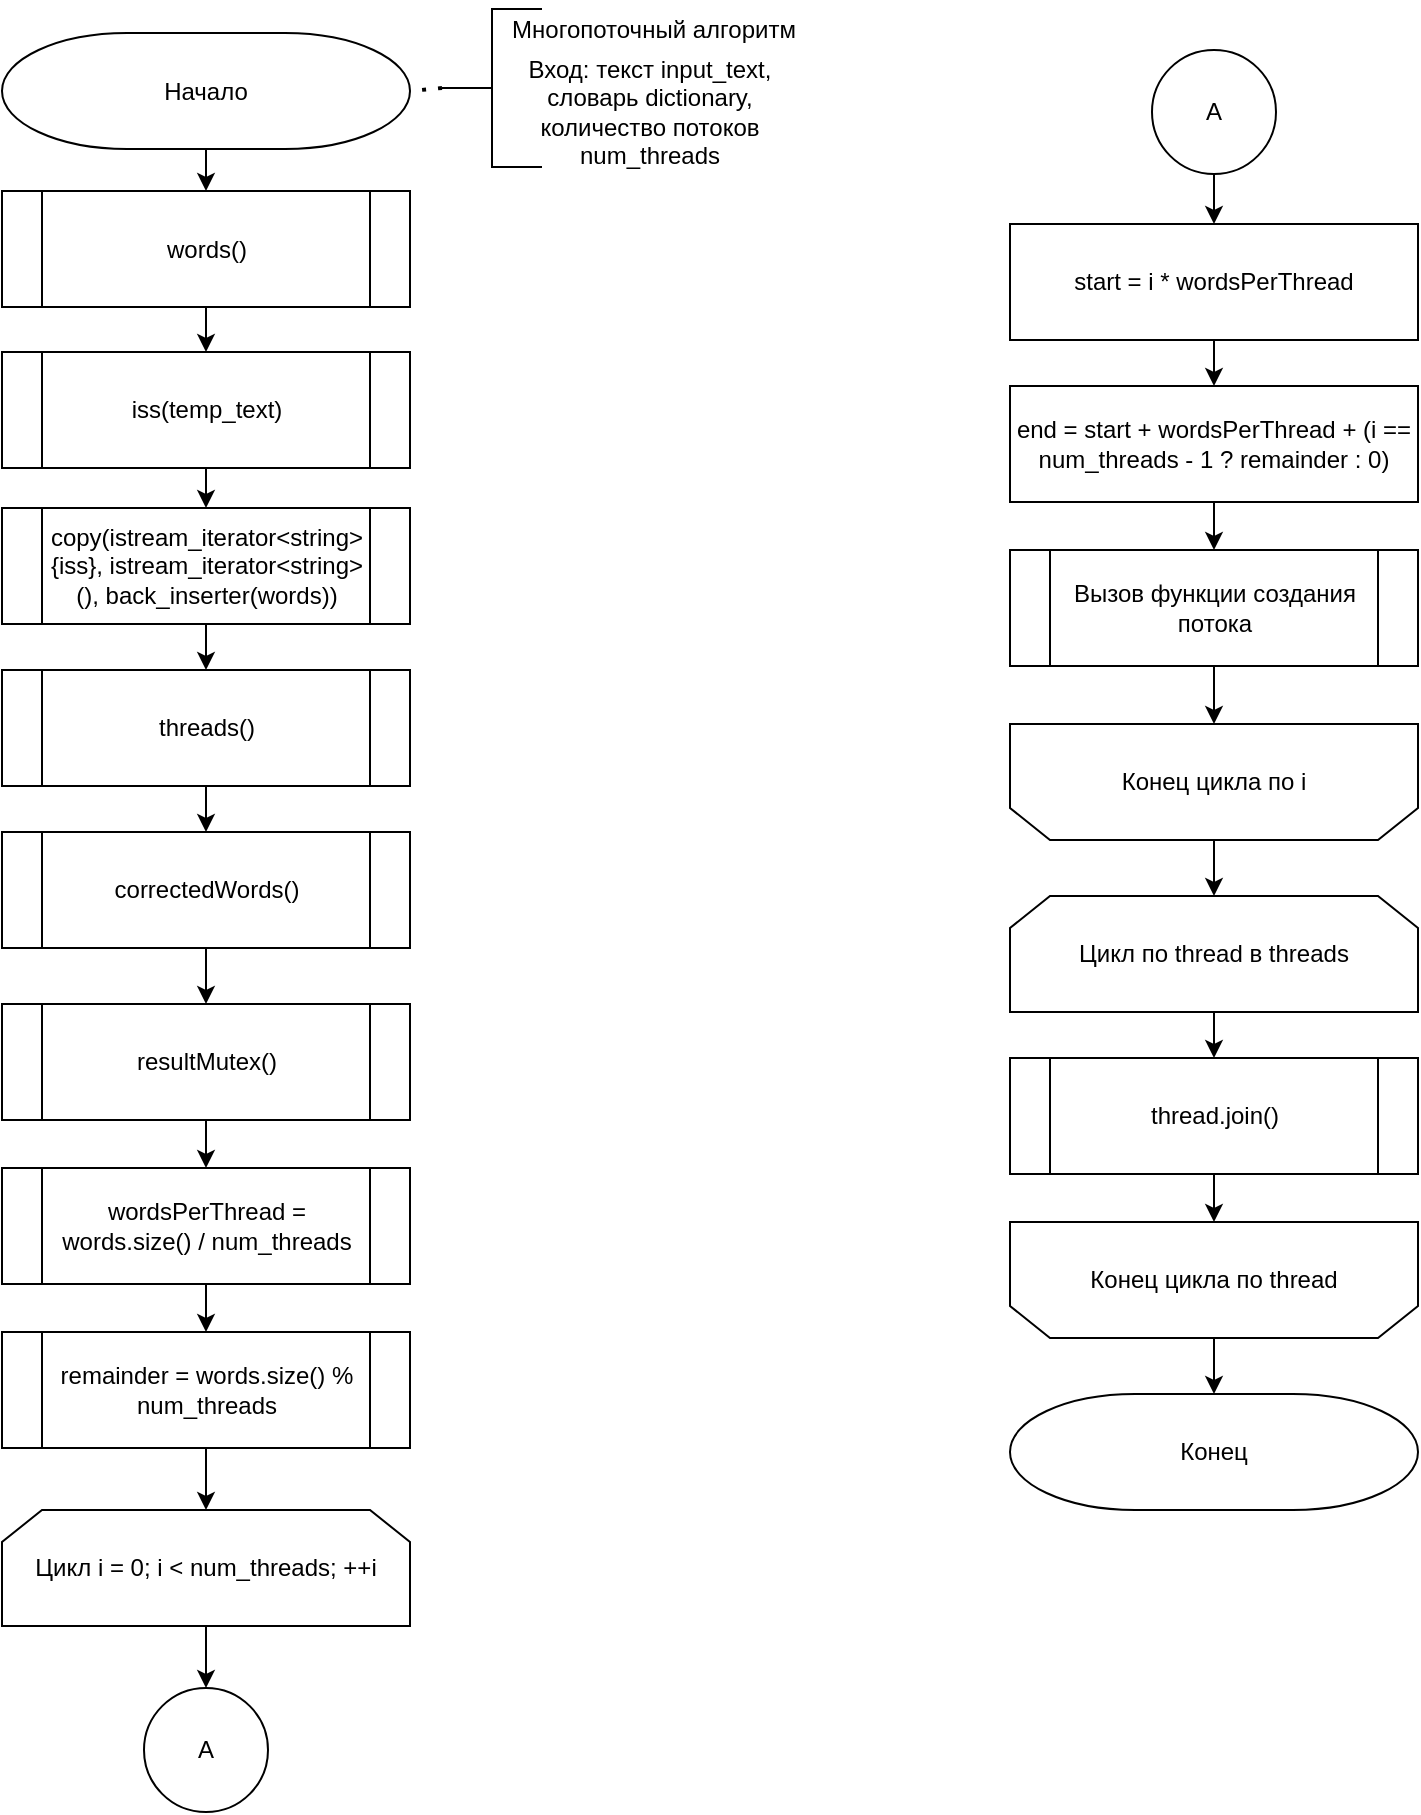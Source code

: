 <mxfile version="23.0.2" type="device">
  <diagram name="Page-1" id="fqch6oJwhl9PM7OAROhY">
    <mxGraphModel dx="941" dy="644" grid="0" gridSize="10" guides="1" tooltips="1" connect="1" arrows="1" fold="1" page="0" pageScale="1" pageWidth="850" pageHeight="1100" math="0" shadow="0">
      <root>
        <mxCell id="0" />
        <mxCell id="1" parent="0" />
        <mxCell id="r5HOf4FEbj8JBBD3qUiD-1" value="Начало" style="strokeWidth=1;html=1;shape=mxgraph.flowchart.terminator;whiteSpace=wrap;rotation=0;" vertex="1" parent="1">
          <mxGeometry x="116" y="31.5" width="204" height="58" as="geometry" />
        </mxCell>
        <mxCell id="r5HOf4FEbj8JBBD3qUiD-2" value="Конец" style="strokeWidth=1;html=1;shape=mxgraph.flowchart.terminator;whiteSpace=wrap;rotation=0;" vertex="1" parent="1">
          <mxGeometry x="620" y="712" width="204" height="58" as="geometry" />
        </mxCell>
        <mxCell id="r5HOf4FEbj8JBBD3qUiD-4" value="" style="strokeWidth=1;html=1;shape=mxgraph.flowchart.annotation_2;align=left;labelPosition=right;pointerEvents=1;" vertex="1" parent="1">
          <mxGeometry x="336" y="19.5" width="50" height="79" as="geometry" />
        </mxCell>
        <mxCell id="r5HOf4FEbj8JBBD3qUiD-5" value="Вызов функции создания потока" style="shape=process;whiteSpace=wrap;html=1;backgroundOutline=1;rotation=0;" vertex="1" parent="1">
          <mxGeometry x="620" y="290" width="204" height="58" as="geometry" />
        </mxCell>
        <mxCell id="r5HOf4FEbj8JBBD3qUiD-6" value="" style="endArrow=none;dashed=1;html=1;dashPattern=1 3;strokeWidth=2;rounded=0;entryX=1;entryY=0.5;entryDx=0;entryDy=0;entryPerimeter=0;exitX=0;exitY=0.5;exitDx=0;exitDy=0;exitPerimeter=0;" edge="1" parent="1" source="r5HOf4FEbj8JBBD3qUiD-4" target="r5HOf4FEbj8JBBD3qUiD-1">
          <mxGeometry width="50" height="50" relative="1" as="geometry">
            <mxPoint x="399" y="358" as="sourcePoint" />
            <mxPoint x="449" y="308" as="targetPoint" />
          </mxGeometry>
        </mxCell>
        <mxCell id="r5HOf4FEbj8JBBD3qUiD-7" value="Многопоточный алгоритм" style="text;html=1;strokeColor=none;fillColor=none;align=center;verticalAlign=middle;whiteSpace=wrap;rounded=0;" vertex="1" parent="1">
          <mxGeometry x="364" y="15" width="155.5" height="30" as="geometry" />
        </mxCell>
        <mxCell id="r5HOf4FEbj8JBBD3qUiD-8" value="Вход: текст input_text, словарь dictionary, количество потоков num_threads" style="text;html=1;strokeColor=none;fillColor=none;align=center;verticalAlign=middle;whiteSpace=wrap;rounded=0;" vertex="1" parent="1">
          <mxGeometry x="374" y="56" width="132" height="30" as="geometry" />
        </mxCell>
        <mxCell id="r5HOf4FEbj8JBBD3qUiD-11" value="Цикл i = 0; i &amp;lt; num_threads; ++i" style="shape=loopLimit;whiteSpace=wrap;html=1;rotation=0;" vertex="1" parent="1">
          <mxGeometry x="116" y="770" width="204" height="58" as="geometry" />
        </mxCell>
        <mxCell id="r5HOf4FEbj8JBBD3qUiD-12" value="Конец цикла по i" style="shape=loopLimit;whiteSpace=wrap;html=1;rotation=0;direction=west;" vertex="1" parent="1">
          <mxGeometry x="620" y="377" width="204" height="58" as="geometry" />
        </mxCell>
        <mxCell id="r5HOf4FEbj8JBBD3qUiD-18" value="end = start + wordsPerThread + (i == num_threads - 1 ? remainder : 0)" style="rounded=0;whiteSpace=wrap;html=1;rotation=0;" vertex="1" parent="1">
          <mxGeometry x="620" y="208" width="204" height="58" as="geometry" />
        </mxCell>
        <mxCell id="r5HOf4FEbj8JBBD3qUiD-19" value="start = i * wordsPerThread" style="rounded=0;whiteSpace=wrap;html=1;rotation=0;" vertex="1" parent="1">
          <mxGeometry x="620" y="127" width="204" height="58" as="geometry" />
        </mxCell>
        <mxCell id="r5HOf4FEbj8JBBD3qUiD-25" value="" style="endArrow=classic;html=1;rounded=0;entryX=0.5;entryY=0;entryDx=0;entryDy=0;exitX=0.5;exitY=1;exitDx=0;exitDy=0;exitPerimeter=0;" edge="1" parent="1" source="r5HOf4FEbj8JBBD3qUiD-1" target="r5HOf4FEbj8JBBD3qUiD-49">
          <mxGeometry width="50" height="50" relative="1" as="geometry">
            <mxPoint x="399" y="287" as="sourcePoint" />
            <mxPoint x="218" y="113" as="targetPoint" />
          </mxGeometry>
        </mxCell>
        <mxCell id="r5HOf4FEbj8JBBD3qUiD-28" value="" style="endArrow=classic;html=1;rounded=0;entryX=0.5;entryY=0;entryDx=0;entryDy=0;exitX=0.5;exitY=1;exitDx=0;exitDy=0;" edge="1" parent="1" source="r5HOf4FEbj8JBBD3qUiD-62" target="r5HOf4FEbj8JBBD3qUiD-11">
          <mxGeometry width="50" height="50" relative="1" as="geometry">
            <mxPoint x="20" y="563" as="sourcePoint" />
            <mxPoint x="251" y="523" as="targetPoint" />
          </mxGeometry>
        </mxCell>
        <mxCell id="r5HOf4FEbj8JBBD3qUiD-35" value="" style="endArrow=classic;html=1;rounded=0;entryX=0.5;entryY=0;entryDx=0;entryDy=0;exitX=0.5;exitY=1;exitDx=0;exitDy=0;" edge="1" parent="1" target="r5HOf4FEbj8JBBD3qUiD-19">
          <mxGeometry width="50" height="50" relative="1" as="geometry">
            <mxPoint x="722" y="102" as="sourcePoint" />
            <mxPoint x="953" y="11" as="targetPoint" />
          </mxGeometry>
        </mxCell>
        <mxCell id="r5HOf4FEbj8JBBD3qUiD-36" value="" style="endArrow=classic;html=1;rounded=0;entryX=0.5;entryY=0;entryDx=0;entryDy=0;exitX=0.5;exitY=1;exitDx=0;exitDy=0;" edge="1" parent="1" source="r5HOf4FEbj8JBBD3qUiD-19" target="r5HOf4FEbj8JBBD3qUiD-18">
          <mxGeometry width="50" height="50" relative="1" as="geometry">
            <mxPoint x="851" y="245" as="sourcePoint" />
            <mxPoint x="901" y="195" as="targetPoint" />
          </mxGeometry>
        </mxCell>
        <mxCell id="r5HOf4FEbj8JBBD3qUiD-37" value="" style="endArrow=classic;html=1;rounded=0;entryX=0.5;entryY=0;entryDx=0;entryDy=0;exitX=0.5;exitY=1;exitDx=0;exitDy=0;" edge="1" parent="1" source="r5HOf4FEbj8JBBD3qUiD-18" target="r5HOf4FEbj8JBBD3qUiD-5">
          <mxGeometry width="50" height="50" relative="1" as="geometry">
            <mxPoint x="851" y="245" as="sourcePoint" />
            <mxPoint x="722" y="297" as="targetPoint" />
          </mxGeometry>
        </mxCell>
        <mxCell id="r5HOf4FEbj8JBBD3qUiD-43" value="" style="endArrow=classic;html=1;rounded=0;entryX=0.5;entryY=0;entryDx=0;entryDy=0;exitX=0.5;exitY=0;exitDx=0;exitDy=0;" edge="1" parent="1" source="r5HOf4FEbj8JBBD3qUiD-12" target="r5HOf4FEbj8JBBD3qUiD-68">
          <mxGeometry width="50" height="50" relative="1" as="geometry">
            <mxPoint x="979" y="616" as="sourcePoint" />
            <mxPoint x="722" y="462" as="targetPoint" />
          </mxGeometry>
        </mxCell>
        <mxCell id="r5HOf4FEbj8JBBD3qUiD-45" value="" style="endArrow=classic;html=1;rounded=0;entryX=0.5;entryY=0;entryDx=0;entryDy=0;entryPerimeter=0;exitX=0.5;exitY=0;exitDx=0;exitDy=0;" edge="1" parent="1" source="r5HOf4FEbj8JBBD3qUiD-66" target="r5HOf4FEbj8JBBD3qUiD-2">
          <mxGeometry width="50" height="50" relative="1" as="geometry">
            <mxPoint x="979" y="740" as="sourcePoint" />
            <mxPoint x="1083" y="746" as="targetPoint" />
          </mxGeometry>
        </mxCell>
        <mxCell id="r5HOf4FEbj8JBBD3qUiD-46" value="A" style="ellipse;whiteSpace=wrap;html=1;aspect=fixed;" vertex="1" parent="1">
          <mxGeometry x="187" y="859" width="62" height="62" as="geometry" />
        </mxCell>
        <mxCell id="r5HOf4FEbj8JBBD3qUiD-47" value="" style="endArrow=classic;html=1;rounded=0;entryX=0.5;entryY=0;entryDx=0;entryDy=0;exitX=0.5;exitY=1;exitDx=0;exitDy=0;" edge="1" parent="1" source="r5HOf4FEbj8JBBD3qUiD-11" target="r5HOf4FEbj8JBBD3qUiD-46">
          <mxGeometry width="50" height="50" relative="1" as="geometry">
            <mxPoint x="20" y="1028" as="sourcePoint" />
            <mxPoint x="94" y="904" as="targetPoint" />
          </mxGeometry>
        </mxCell>
        <mxCell id="r5HOf4FEbj8JBBD3qUiD-48" value="A" style="ellipse;whiteSpace=wrap;html=1;aspect=fixed;" vertex="1" parent="1">
          <mxGeometry x="691" y="40" width="62" height="62" as="geometry" />
        </mxCell>
        <mxCell id="r5HOf4FEbj8JBBD3qUiD-49" value="words()" style="shape=process;whiteSpace=wrap;html=1;backgroundOutline=1;rotation=0;" vertex="1" parent="1">
          <mxGeometry x="116" y="110.5" width="204" height="58" as="geometry" />
        </mxCell>
        <mxCell id="r5HOf4FEbj8JBBD3qUiD-50" value="iss(temp_text)" style="shape=process;whiteSpace=wrap;html=1;backgroundOutline=1;rotation=0;" vertex="1" parent="1">
          <mxGeometry x="116" y="191" width="204" height="58" as="geometry" />
        </mxCell>
        <mxCell id="r5HOf4FEbj8JBBD3qUiD-51" value="" style="endArrow=classic;html=1;rounded=0;entryX=0.5;entryY=0;entryDx=0;entryDy=0;exitX=0.5;exitY=1;exitDx=0;exitDy=0;" edge="1" parent="1" source="r5HOf4FEbj8JBBD3qUiD-49" target="r5HOf4FEbj8JBBD3qUiD-50">
          <mxGeometry width="50" height="50" relative="1" as="geometry">
            <mxPoint x="355" y="372" as="sourcePoint" />
            <mxPoint x="405" y="322" as="targetPoint" />
          </mxGeometry>
        </mxCell>
        <mxCell id="r5HOf4FEbj8JBBD3qUiD-52" value="resultMutex()" style="shape=process;whiteSpace=wrap;html=1;backgroundOutline=1;rotation=0;" vertex="1" parent="1">
          <mxGeometry x="116" y="517" width="204" height="58" as="geometry" />
        </mxCell>
        <mxCell id="r5HOf4FEbj8JBBD3qUiD-53" value="correctedWords()" style="shape=process;whiteSpace=wrap;html=1;backgroundOutline=1;rotation=0;" vertex="1" parent="1">
          <mxGeometry x="116" y="431" width="204" height="58" as="geometry" />
        </mxCell>
        <mxCell id="r5HOf4FEbj8JBBD3qUiD-54" value="threads()" style="shape=process;whiteSpace=wrap;html=1;backgroundOutline=1;rotation=0;" vertex="1" parent="1">
          <mxGeometry x="116" y="350" width="204" height="58" as="geometry" />
        </mxCell>
        <mxCell id="r5HOf4FEbj8JBBD3qUiD-55" value="copy(istream_iterator&amp;lt;string&amp;gt;{iss}, istream_iterator&amp;lt;string&amp;gt;(), back_inserter(words))" style="shape=process;whiteSpace=wrap;html=1;backgroundOutline=1;rotation=0;" vertex="1" parent="1">
          <mxGeometry x="116" y="269" width="204" height="58" as="geometry" />
        </mxCell>
        <mxCell id="r5HOf4FEbj8JBBD3qUiD-56" value="" style="endArrow=classic;html=1;rounded=0;entryX=0.5;entryY=0;entryDx=0;entryDy=0;exitX=0.5;exitY=1;exitDx=0;exitDy=0;" edge="1" parent="1" source="r5HOf4FEbj8JBBD3qUiD-50" target="r5HOf4FEbj8JBBD3qUiD-55">
          <mxGeometry width="50" height="50" relative="1" as="geometry">
            <mxPoint x="355" y="372" as="sourcePoint" />
            <mxPoint x="405" y="322" as="targetPoint" />
          </mxGeometry>
        </mxCell>
        <mxCell id="r5HOf4FEbj8JBBD3qUiD-57" value="" style="endArrow=classic;html=1;rounded=0;entryX=0.5;entryY=0;entryDx=0;entryDy=0;exitX=0.5;exitY=1;exitDx=0;exitDy=0;" edge="1" parent="1" source="r5HOf4FEbj8JBBD3qUiD-55" target="r5HOf4FEbj8JBBD3qUiD-54">
          <mxGeometry width="50" height="50" relative="1" as="geometry">
            <mxPoint x="355" y="372" as="sourcePoint" />
            <mxPoint x="405" y="322" as="targetPoint" />
          </mxGeometry>
        </mxCell>
        <mxCell id="r5HOf4FEbj8JBBD3qUiD-58" value="" style="endArrow=classic;html=1;rounded=0;entryX=0.5;entryY=0;entryDx=0;entryDy=0;exitX=0.5;exitY=1;exitDx=0;exitDy=0;" edge="1" parent="1" source="r5HOf4FEbj8JBBD3qUiD-54" target="r5HOf4FEbj8JBBD3qUiD-53">
          <mxGeometry width="50" height="50" relative="1" as="geometry">
            <mxPoint x="355" y="372" as="sourcePoint" />
            <mxPoint x="405" y="322" as="targetPoint" />
          </mxGeometry>
        </mxCell>
        <mxCell id="r5HOf4FEbj8JBBD3qUiD-59" value="" style="endArrow=classic;html=1;rounded=0;entryX=0.5;entryY=0;entryDx=0;entryDy=0;exitX=0.5;exitY=1;exitDx=0;exitDy=0;" edge="1" parent="1" source="r5HOf4FEbj8JBBD3qUiD-53" target="r5HOf4FEbj8JBBD3qUiD-52">
          <mxGeometry width="50" height="50" relative="1" as="geometry">
            <mxPoint x="355" y="372" as="sourcePoint" />
            <mxPoint x="405" y="322" as="targetPoint" />
          </mxGeometry>
        </mxCell>
        <mxCell id="r5HOf4FEbj8JBBD3qUiD-60" value="wordsPerThread = words.size() / num_threads" style="shape=process;whiteSpace=wrap;html=1;backgroundOutline=1;rotation=0;" vertex="1" parent="1">
          <mxGeometry x="116" y="599" width="204" height="58" as="geometry" />
        </mxCell>
        <mxCell id="r5HOf4FEbj8JBBD3qUiD-62" value="remainder = words.size() % num_threads" style="shape=process;whiteSpace=wrap;html=1;backgroundOutline=1;rotation=0;" vertex="1" parent="1">
          <mxGeometry x="116" y="681" width="204" height="58" as="geometry" />
        </mxCell>
        <mxCell id="r5HOf4FEbj8JBBD3qUiD-63" value="" style="endArrow=classic;html=1;rounded=0;entryX=0.5;entryY=0;entryDx=0;entryDy=0;exitX=0.5;exitY=1;exitDx=0;exitDy=0;" edge="1" parent="1" source="r5HOf4FEbj8JBBD3qUiD-52" target="r5HOf4FEbj8JBBD3qUiD-60">
          <mxGeometry width="50" height="50" relative="1" as="geometry">
            <mxPoint x="336" y="567" as="sourcePoint" />
            <mxPoint x="386" y="517" as="targetPoint" />
          </mxGeometry>
        </mxCell>
        <mxCell id="r5HOf4FEbj8JBBD3qUiD-64" value="" style="endArrow=classic;html=1;rounded=0;entryX=0.5;entryY=0;entryDx=0;entryDy=0;exitX=0.5;exitY=1;exitDx=0;exitDy=0;" edge="1" parent="1" source="r5HOf4FEbj8JBBD3qUiD-60" target="r5HOf4FEbj8JBBD3qUiD-62">
          <mxGeometry width="50" height="50" relative="1" as="geometry">
            <mxPoint x="336" y="567" as="sourcePoint" />
            <mxPoint x="386" y="517" as="targetPoint" />
          </mxGeometry>
        </mxCell>
        <mxCell id="r5HOf4FEbj8JBBD3qUiD-65" value="" style="endArrow=classic;html=1;rounded=0;entryX=0.5;entryY=1;entryDx=0;entryDy=0;exitX=0.5;exitY=1;exitDx=0;exitDy=0;" edge="1" parent="1" source="r5HOf4FEbj8JBBD3qUiD-5" target="r5HOf4FEbj8JBBD3qUiD-12">
          <mxGeometry width="50" height="50" relative="1" as="geometry">
            <mxPoint x="674" y="514" as="sourcePoint" />
            <mxPoint x="724" y="464" as="targetPoint" />
          </mxGeometry>
        </mxCell>
        <mxCell id="r5HOf4FEbj8JBBD3qUiD-66" value="Конец цикла по thread" style="shape=loopLimit;whiteSpace=wrap;html=1;rotation=0;direction=west;" vertex="1" parent="1">
          <mxGeometry x="620" y="626" width="204" height="58" as="geometry" />
        </mxCell>
        <mxCell id="r5HOf4FEbj8JBBD3qUiD-67" value="thread.join()" style="shape=process;whiteSpace=wrap;html=1;backgroundOutline=1;rotation=0;" vertex="1" parent="1">
          <mxGeometry x="620" y="544" width="204" height="58" as="geometry" />
        </mxCell>
        <mxCell id="r5HOf4FEbj8JBBD3qUiD-68" value="Цикл по thread в threads" style="shape=loopLimit;whiteSpace=wrap;html=1;rotation=0;" vertex="1" parent="1">
          <mxGeometry x="620" y="463" width="204" height="58" as="geometry" />
        </mxCell>
        <mxCell id="r5HOf4FEbj8JBBD3qUiD-69" value="" style="endArrow=classic;html=1;rounded=0;entryX=0.5;entryY=0;entryDx=0;entryDy=0;exitX=0.5;exitY=1;exitDx=0;exitDy=0;" edge="1" parent="1" source="r5HOf4FEbj8JBBD3qUiD-68" target="r5HOf4FEbj8JBBD3qUiD-67">
          <mxGeometry width="50" height="50" relative="1" as="geometry">
            <mxPoint x="540" y="616" as="sourcePoint" />
            <mxPoint x="590" y="566" as="targetPoint" />
          </mxGeometry>
        </mxCell>
        <mxCell id="r5HOf4FEbj8JBBD3qUiD-70" value="" style="endArrow=classic;html=1;rounded=0;entryX=0.5;entryY=1;entryDx=0;entryDy=0;exitX=0.5;exitY=1;exitDx=0;exitDy=0;" edge="1" parent="1" source="r5HOf4FEbj8JBBD3qUiD-67" target="r5HOf4FEbj8JBBD3qUiD-66">
          <mxGeometry width="50" height="50" relative="1" as="geometry">
            <mxPoint x="540" y="616" as="sourcePoint" />
            <mxPoint x="590" y="566" as="targetPoint" />
          </mxGeometry>
        </mxCell>
      </root>
    </mxGraphModel>
  </diagram>
</mxfile>
